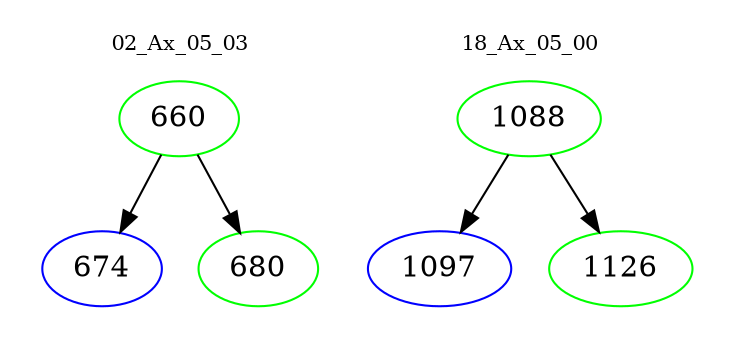 digraph{
subgraph cluster_0 {
color = white
label = "02_Ax_05_03";
fontsize=10;
T0_660 [label="660", color="green"]
T0_660 -> T0_674 [color="black"]
T0_674 [label="674", color="blue"]
T0_660 -> T0_680 [color="black"]
T0_680 [label="680", color="green"]
}
subgraph cluster_1 {
color = white
label = "18_Ax_05_00";
fontsize=10;
T1_1088 [label="1088", color="green"]
T1_1088 -> T1_1097 [color="black"]
T1_1097 [label="1097", color="blue"]
T1_1088 -> T1_1126 [color="black"]
T1_1126 [label="1126", color="green"]
}
}
